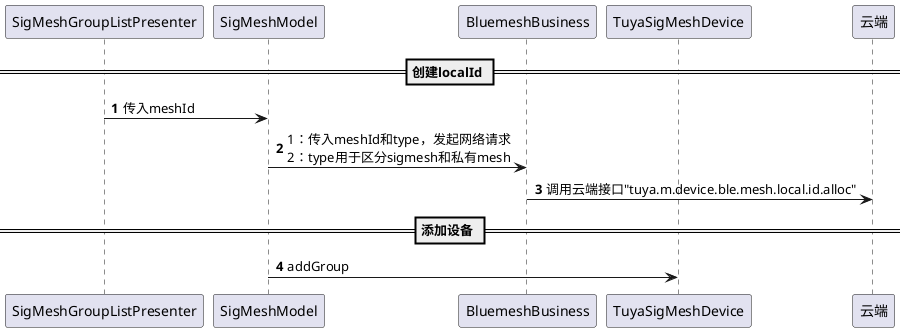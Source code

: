 @startuml
'https://plantuml.com/sequence-diagram

autonumber
== 创建localId ==
participant SigMeshGroupListPresenter order 1
participant SigMeshModel order 2
participant BluemeshBusiness order 3
participant TuyaSigMeshDevice order 4
participant 云端 order 10000
SigMeshGroupListPresenter -> SigMeshModel : 传入meshId
SigMeshModel -> BluemeshBusiness : 1：传入meshId和type，发起网络请求\n2：type用于区分sigmesh和私有mesh
BluemeshBusiness -> 云端 : 调用云端接口"tuya.m.device.ble.mesh.local.id.alloc"
== 添加设备 ==
SigMeshModel -> TuyaSigMeshDevice : addGroup
@enduml
